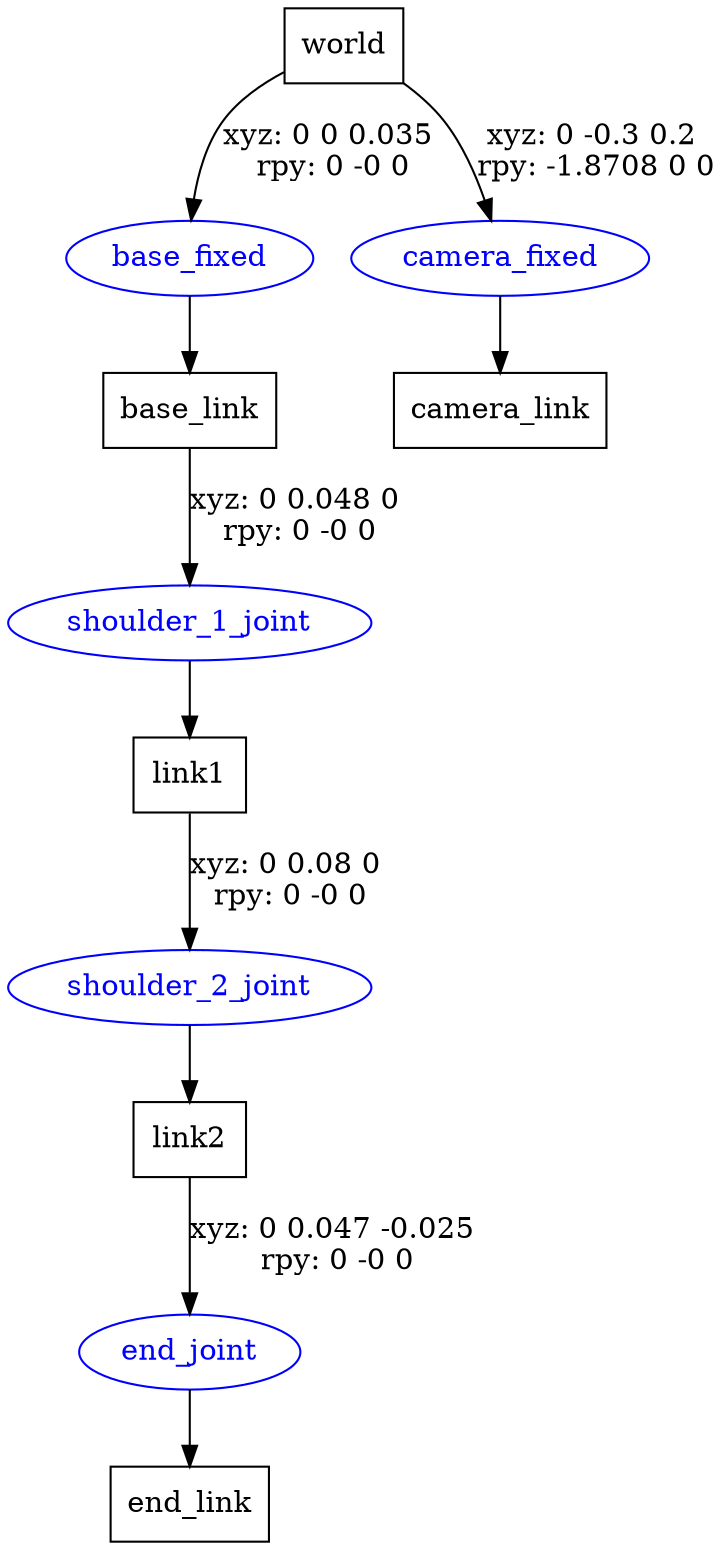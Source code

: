digraph G {
node [shape=box];
"world" [label="world"];
"base_link" [label="base_link"];
"link1" [label="link1"];
"link2" [label="link2"];
"end_link" [label="end_link"];
"camera_link" [label="camera_link"];
node [shape=ellipse, color=blue, fontcolor=blue];
"world" -> "base_fixed" [label="xyz: 0 0 0.035 \nrpy: 0 -0 0"]
"base_fixed" -> "base_link"
"base_link" -> "shoulder_1_joint" [label="xyz: 0 0.048 0 \nrpy: 0 -0 0"]
"shoulder_1_joint" -> "link1"
"link1" -> "shoulder_2_joint" [label="xyz: 0 0.08 0 \nrpy: 0 -0 0"]
"shoulder_2_joint" -> "link2"
"link2" -> "end_joint" [label="xyz: 0 0.047 -0.025 \nrpy: 0 -0 0"]
"end_joint" -> "end_link"
"world" -> "camera_fixed" [label="xyz: 0 -0.3 0.2 \nrpy: -1.8708 0 0"]
"camera_fixed" -> "camera_link"
}

